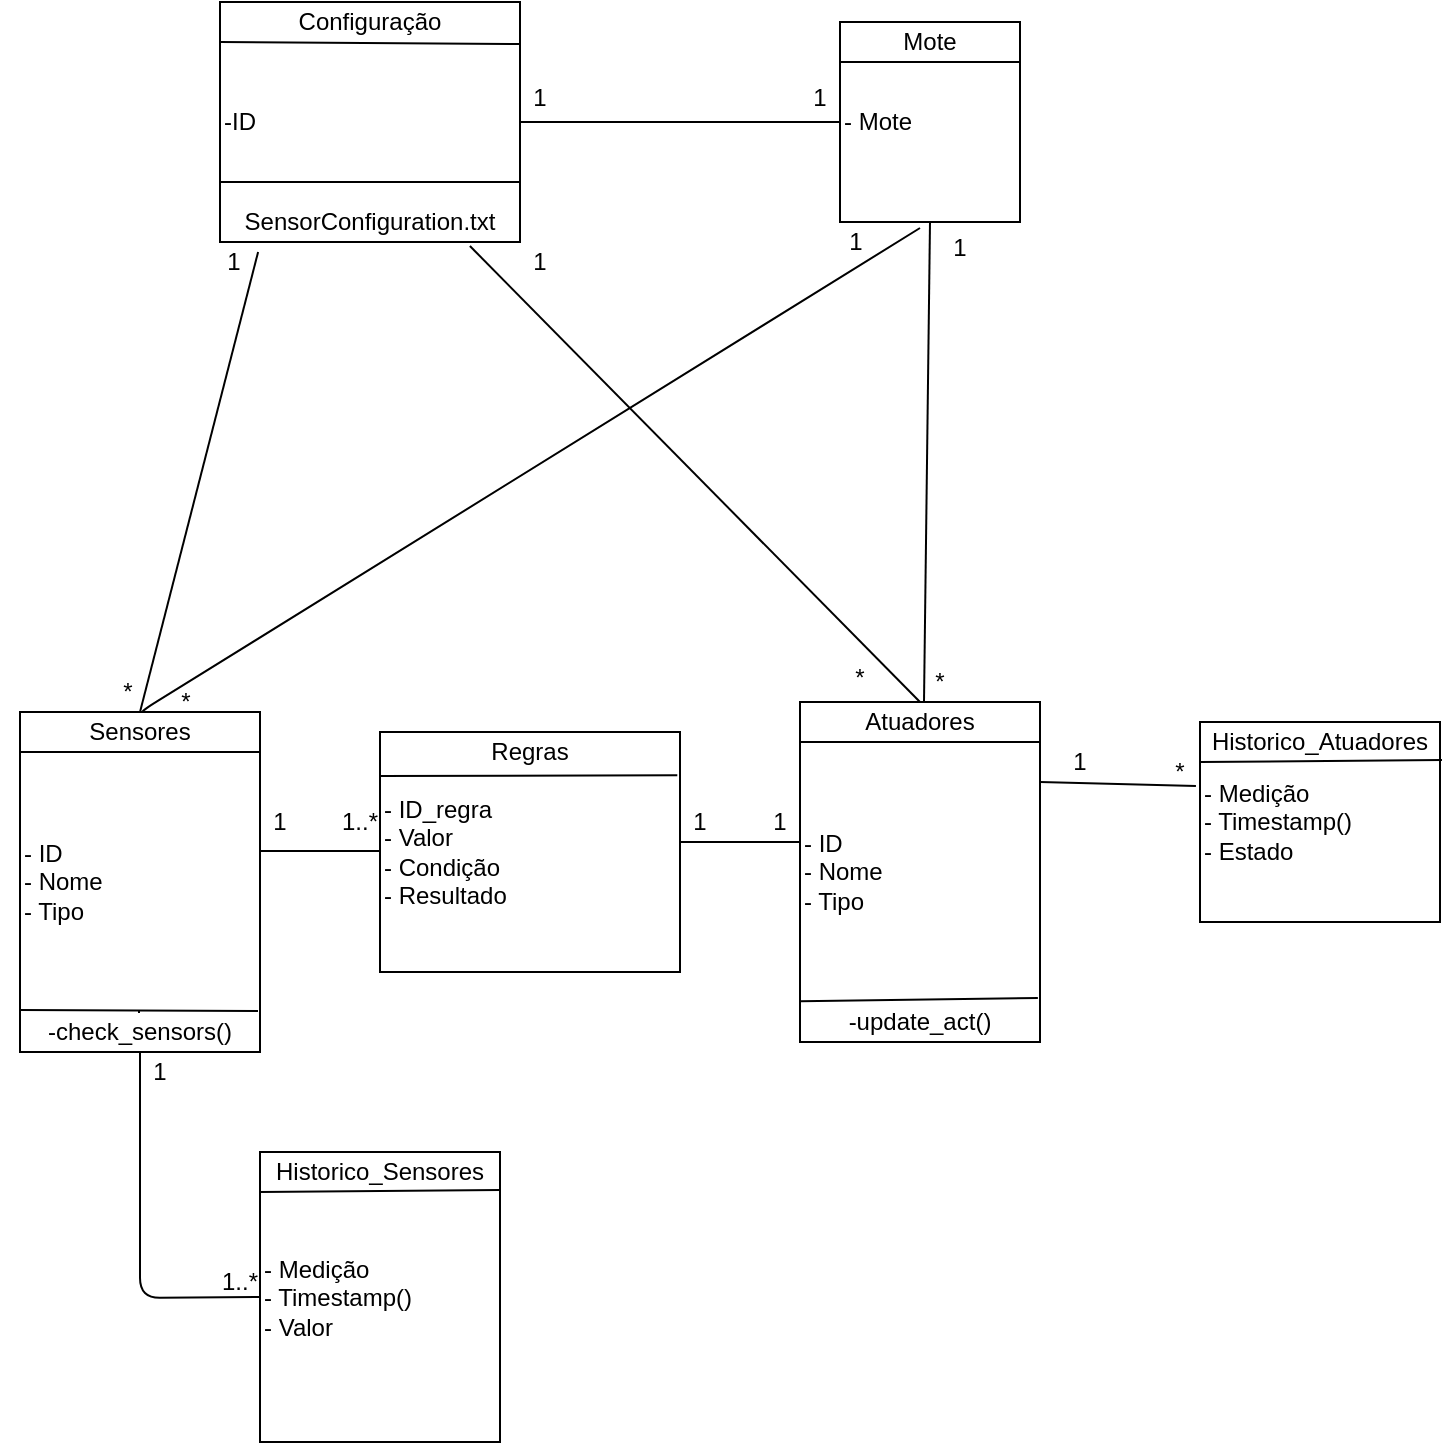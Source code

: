 <mxfile version="14.6.13" type="device"><diagram id="B9jX-i_lQpfi8xocM0i9" name="Page-1"><mxGraphModel dx="541" dy="922" grid="0" gridSize="10" guides="1" tooltips="1" connect="1" arrows="1" fold="1" page="1" pageScale="1" pageWidth="850" pageHeight="1100" background="#FFFFFF" math="0" shadow="0"><root><mxCell id="0"/><mxCell id="1" parent="0"/><mxCell id="Ift19RS7RKX26mfXYoJD-42" value="- ID&lt;br&gt;- Nome&lt;br&gt;- Tipo&lt;br&gt;" style="rounded=0;whiteSpace=wrap;html=1;align=left;" parent="1" vertex="1"><mxGeometry x="507" y="389" width="120" height="170" as="geometry"/></mxCell><mxCell id="Ift19RS7RKX26mfXYoJD-44" value="" style="endArrow=none;html=1;" parent="1" edge="1"><mxGeometry width="50" height="50" relative="1" as="geometry"><mxPoint x="507" y="409" as="sourcePoint"/><mxPoint x="627" y="409" as="targetPoint"/></mxGeometry></mxCell><mxCell id="Ift19RS7RKX26mfXYoJD-58" value="-update_act()" style="text;html=1;strokeColor=none;fillColor=none;align=center;verticalAlign=middle;whiteSpace=wrap;rounded=0;" parent="1" vertex="1"><mxGeometry x="497" y="539" width="140" height="20" as="geometry"/></mxCell><mxCell id="Ift19RS7RKX26mfXYoJD-60" value="" style="endArrow=none;html=1;entryX=0.921;entryY=-0.1;entryDx=0;entryDy=0;entryPerimeter=0;exitX=0;exitY=0.88;exitDx=0;exitDy=0;exitPerimeter=0;" parent="1" source="Ift19RS7RKX26mfXYoJD-42" target="Ift19RS7RKX26mfXYoJD-58" edge="1"><mxGeometry width="50" height="50" relative="1" as="geometry"><mxPoint x="507" y="468" as="sourcePoint"/><mxPoint x="607" y="468" as="targetPoint"/></mxGeometry></mxCell><mxCell id="Ift19RS7RKX26mfXYoJD-65" value="Atuadores" style="text;html=1;strokeColor=none;fillColor=none;align=center;verticalAlign=middle;whiteSpace=wrap;rounded=0;" parent="1" vertex="1"><mxGeometry x="507" y="389" width="120" height="20" as="geometry"/></mxCell><mxCell id="hGvqoa5CPk5iCnLJq5pF-12" value="- ID_regra&lt;br&gt;- Valor&lt;br&gt;- Condição&lt;br&gt;- Resultado" style="rounded=0;whiteSpace=wrap;html=1;align=left;" parent="1" vertex="1"><mxGeometry x="297" y="404" width="150" height="120" as="geometry"/></mxCell><mxCell id="hGvqoa5CPk5iCnLJq5pF-13" value="Regras" style="text;html=1;strokeColor=none;fillColor=none;align=center;verticalAlign=middle;whiteSpace=wrap;rounded=0;" parent="1" vertex="1"><mxGeometry x="307" y="404" width="130" height="20" as="geometry"/></mxCell><mxCell id="hGvqoa5CPk5iCnLJq5pF-14" value="" style="endArrow=none;html=1;entryX=0.991;entryY=0.18;entryDx=0;entryDy=0;entryPerimeter=0;" parent="1" target="hGvqoa5CPk5iCnLJq5pF-12" edge="1"><mxGeometry width="50" height="50" relative="1" as="geometry"><mxPoint x="297" y="426" as="sourcePoint"/><mxPoint x="387" y="424" as="targetPoint"/><Array as="points"/></mxGeometry></mxCell><mxCell id="hGvqoa5CPk5iCnLJq5pF-17" value="- ID&lt;br&gt;- Nome&lt;br&gt;- Tipo&lt;br&gt;" style="rounded=0;whiteSpace=wrap;html=1;align=left;" parent="1" vertex="1"><mxGeometry x="117" y="394" width="120" height="170" as="geometry"/></mxCell><mxCell id="hGvqoa5CPk5iCnLJq5pF-18" value="Sensores" style="text;html=1;strokeColor=none;fillColor=none;align=center;verticalAlign=middle;whiteSpace=wrap;rounded=0;" parent="1" vertex="1"><mxGeometry x="117" y="394" width="120" height="20" as="geometry"/></mxCell><mxCell id="hGvqoa5CPk5iCnLJq5pF-19" value="" style="endArrow=none;html=1;" parent="1" edge="1"><mxGeometry width="50" height="50" relative="1" as="geometry"><mxPoint x="117" y="414" as="sourcePoint"/><mxPoint x="237" y="414" as="targetPoint"/></mxGeometry></mxCell><mxCell id="hGvqoa5CPk5iCnLJq5pF-20" value="" style="endArrow=none;html=1;" parent="1" edge="1"><mxGeometry width="50" height="50" relative="1" as="geometry"><mxPoint x="117" y="543" as="sourcePoint"/><mxPoint x="236" y="543.5" as="targetPoint"/></mxGeometry></mxCell><mxCell id="hGvqoa5CPk5iCnLJq5pF-21" value="" style="endArrow=none;html=1;exitX=0.5;exitY=0;exitDx=0;exitDy=0;" parent="1" source="hGvqoa5CPk5iCnLJq5pF-22" edge="1"><mxGeometry width="50" height="50" relative="1" as="geometry"><mxPoint x="126" y="594" as="sourcePoint"/><mxPoint x="176" y="544" as="targetPoint"/></mxGeometry></mxCell><mxCell id="hGvqoa5CPk5iCnLJq5pF-22" value="-check_sensors()" style="text;html=1;strokeColor=none;fillColor=none;align=center;verticalAlign=middle;whiteSpace=wrap;rounded=0;" parent="1" vertex="1"><mxGeometry x="107" y="544" width="140" height="20" as="geometry"/></mxCell><mxCell id="hGvqoa5CPk5iCnLJq5pF-24" value="" style="endArrow=none;html=1;entryX=0;entryY=0.497;entryDx=0;entryDy=0;entryPerimeter=0;" parent="1" edge="1"><mxGeometry width="50" height="50" relative="1" as="geometry"><mxPoint x="237" y="463.51" as="sourcePoint"/><mxPoint x="297" y="463.5" as="targetPoint"/></mxGeometry></mxCell><mxCell id="hGvqoa5CPk5iCnLJq5pF-25" value="" style="endArrow=none;html=1;entryX=0;entryY=0.497;entryDx=0;entryDy=0;entryPerimeter=0;" parent="1" edge="1"><mxGeometry width="50" height="50" relative="1" as="geometry"><mxPoint x="447" y="459.01" as="sourcePoint"/><mxPoint x="507" y="459" as="targetPoint"/></mxGeometry></mxCell><mxCell id="hGvqoa5CPk5iCnLJq5pF-27" value="- Medição&lt;br&gt;- Timestamp()&lt;br&gt;- Estado" style="rounded=0;whiteSpace=wrap;html=1;align=left;" parent="1" vertex="1"><mxGeometry x="707" y="399" width="120" height="100" as="geometry"/></mxCell><mxCell id="hGvqoa5CPk5iCnLJq5pF-28" value="Historico_Atuadores" style="text;html=1;strokeColor=none;fillColor=none;align=center;verticalAlign=middle;whiteSpace=wrap;rounded=0;" parent="1" vertex="1"><mxGeometry x="717" y="399" width="100" height="20" as="geometry"/></mxCell><mxCell id="hGvqoa5CPk5iCnLJq5pF-29" value="" style="endArrow=none;html=1;entryX=1.008;entryY=0.19;entryDx=0;entryDy=0;entryPerimeter=0;" parent="1" target="hGvqoa5CPk5iCnLJq5pF-27" edge="1"><mxGeometry width="50" height="50" relative="1" as="geometry"><mxPoint x="707" y="419" as="sourcePoint"/><mxPoint x="797" y="419" as="targetPoint"/><Array as="points"><mxPoint x="707" y="419"/></Array></mxGeometry></mxCell><mxCell id="hGvqoa5CPk5iCnLJq5pF-33" value="- Medição&lt;br&gt;- Timestamp()&lt;br&gt;- Valor" style="rounded=0;whiteSpace=wrap;html=1;align=left;" parent="1" vertex="1"><mxGeometry x="237" y="614" width="120" height="145" as="geometry"/></mxCell><mxCell id="hGvqoa5CPk5iCnLJq5pF-34" value="Historico_Sensores" style="text;html=1;strokeColor=none;fillColor=none;align=center;verticalAlign=middle;whiteSpace=wrap;rounded=0;" parent="1" vertex="1"><mxGeometry x="247" y="614" width="100" height="20" as="geometry"/></mxCell><mxCell id="hGvqoa5CPk5iCnLJq5pF-35" value="" style="endArrow=none;html=1;" parent="1" edge="1"><mxGeometry width="50" height="50" relative="1" as="geometry"><mxPoint x="237" y="634" as="sourcePoint"/><mxPoint x="357" y="633" as="targetPoint"/><Array as="points"><mxPoint x="237" y="634"/></Array></mxGeometry></mxCell><mxCell id="hGvqoa5CPk5iCnLJq5pF-36" value="" style="endArrow=none;html=1;entryX=0.5;entryY=1;entryDx=0;entryDy=0;exitX=0;exitY=0.5;exitDx=0;exitDy=0;" parent="1" source="hGvqoa5CPk5iCnLJq5pF-33" target="hGvqoa5CPk5iCnLJq5pF-22" edge="1"><mxGeometry width="50" height="50" relative="1" as="geometry"><mxPoint x="97" y="674" as="sourcePoint"/><mxPoint x="147" y="624" as="targetPoint"/><Array as="points"><mxPoint x="177" y="687"/></Array></mxGeometry></mxCell><mxCell id="hGvqoa5CPk5iCnLJq5pF-38" value="-ID" style="rounded=0;whiteSpace=wrap;html=1;align=left;" parent="1" vertex="1"><mxGeometry x="217" y="39" width="150" height="120" as="geometry"/></mxCell><mxCell id="hGvqoa5CPk5iCnLJq5pF-39" value="Configuração" style="text;html=1;strokeColor=none;fillColor=none;align=center;verticalAlign=middle;whiteSpace=wrap;rounded=0;" parent="1" vertex="1"><mxGeometry x="227" y="39" width="130" height="20" as="geometry"/></mxCell><mxCell id="hGvqoa5CPk5iCnLJq5pF-40" value="" style="endArrow=none;html=1;" parent="1" edge="1"><mxGeometry width="50" height="50" relative="1" as="geometry"><mxPoint x="217" y="59" as="sourcePoint"/><mxPoint x="367" y="60" as="targetPoint"/><Array as="points"/></mxGeometry></mxCell><mxCell id="hGvqoa5CPk5iCnLJq5pF-41" value="" style="endArrow=none;html=1;entryX=1;entryY=0.75;entryDx=0;entryDy=0;" parent="1" target="hGvqoa5CPk5iCnLJq5pF-38" edge="1"><mxGeometry width="50" height="50" relative="1" as="geometry"><mxPoint x="217" y="129" as="sourcePoint"/><mxPoint x="312" y="128.5" as="targetPoint"/></mxGeometry></mxCell><mxCell id="hGvqoa5CPk5iCnLJq5pF-42" value="SensorConfiguration.txt" style="text;html=1;strokeColor=none;fillColor=none;align=center;verticalAlign=middle;whiteSpace=wrap;rounded=0;" parent="1" vertex="1"><mxGeometry x="217" y="139" width="150" height="20" as="geometry"/></mxCell><mxCell id="hGvqoa5CPk5iCnLJq5pF-43" value="" style="endArrow=none;html=1;entryX=-0.017;entryY=0.32;entryDx=0;entryDy=0;entryPerimeter=0;" parent="1" target="hGvqoa5CPk5iCnLJq5pF-27" edge="1"><mxGeometry width="50" height="50" relative="1" as="geometry"><mxPoint x="627" y="429" as="sourcePoint"/><mxPoint x="697" y="429" as="targetPoint"/></mxGeometry></mxCell><mxCell id="hGvqoa5CPk5iCnLJq5pF-45" value="" style="endArrow=none;html=1;exitX=0.5;exitY=0;exitDx=0;exitDy=0;entryX=0.127;entryY=1.25;entryDx=0;entryDy=0;entryPerimeter=0;" parent="1" source="hGvqoa5CPk5iCnLJq5pF-18" target="hGvqoa5CPk5iCnLJq5pF-42" edge="1"><mxGeometry width="50" height="50" relative="1" as="geometry"><mxPoint x="187" y="229" as="sourcePoint"/><mxPoint x="237" y="179" as="targetPoint"/></mxGeometry></mxCell><mxCell id="hGvqoa5CPk5iCnLJq5pF-46" value="" style="endArrow=none;html=1;exitX=0.833;exitY=1.1;exitDx=0;exitDy=0;exitPerimeter=0;entryX=0.5;entryY=0;entryDx=0;entryDy=0;" parent="1" source="hGvqoa5CPk5iCnLJq5pF-42" target="Ift19RS7RKX26mfXYoJD-65" edge="1"><mxGeometry width="50" height="50" relative="1" as="geometry"><mxPoint x="327" y="379" as="sourcePoint"/><mxPoint x="377" y="329" as="targetPoint"/></mxGeometry></mxCell><mxCell id="ntc02BLxjNRF-b-MgKik-8" value="1" style="text;html=1;strokeColor=none;fillColor=none;align=center;verticalAlign=middle;whiteSpace=wrap;rounded=0;" parent="1" vertex="1"><mxGeometry x="167" y="564" width="40" height="20" as="geometry"/></mxCell><mxCell id="ntc02BLxjNRF-b-MgKik-9" value="1..*" style="text;html=1;strokeColor=none;fillColor=none;align=center;verticalAlign=middle;whiteSpace=wrap;rounded=0;" parent="1" vertex="1"><mxGeometry x="207" y="669" width="40" height="20" as="geometry"/></mxCell><mxCell id="ntc02BLxjNRF-b-MgKik-13" value="1" style="text;html=1;strokeColor=none;fillColor=none;align=center;verticalAlign=middle;whiteSpace=wrap;rounded=0;" parent="1" vertex="1"><mxGeometry x="227" y="439" width="40" height="20" as="geometry"/></mxCell><mxCell id="ntc02BLxjNRF-b-MgKik-14" value="1..*" style="text;html=1;strokeColor=none;fillColor=none;align=center;verticalAlign=middle;whiteSpace=wrap;rounded=0;" parent="1" vertex="1"><mxGeometry x="267" y="439" width="40" height="20" as="geometry"/></mxCell><mxCell id="ntc02BLxjNRF-b-MgKik-15" value="1" style="text;html=1;strokeColor=none;fillColor=none;align=center;verticalAlign=middle;whiteSpace=wrap;rounded=0;" parent="1" vertex="1"><mxGeometry x="437" y="439" width="40" height="20" as="geometry"/></mxCell><mxCell id="ntc02BLxjNRF-b-MgKik-16" value="1" style="text;html=1;strokeColor=none;fillColor=none;align=center;verticalAlign=middle;whiteSpace=wrap;rounded=0;" parent="1" vertex="1"><mxGeometry x="477" y="439" width="40" height="20" as="geometry"/></mxCell><mxCell id="ntc02BLxjNRF-b-MgKik-17" value="1" style="text;html=1;strokeColor=none;fillColor=none;align=center;verticalAlign=middle;whiteSpace=wrap;rounded=0;" parent="1" vertex="1"><mxGeometry x="627" y="409" width="40" height="20" as="geometry"/></mxCell><mxCell id="ntc02BLxjNRF-b-MgKik-18" value="*" style="text;html=1;strokeColor=none;fillColor=none;align=center;verticalAlign=middle;whiteSpace=wrap;rounded=0;" parent="1" vertex="1"><mxGeometry x="677" y="414" width="40" height="20" as="geometry"/></mxCell><mxCell id="ntc02BLxjNRF-b-MgKik-20" value="1" style="text;html=1;strokeColor=none;fillColor=none;align=center;verticalAlign=middle;whiteSpace=wrap;rounded=0;" parent="1" vertex="1"><mxGeometry x="357" y="159" width="40" height="20" as="geometry"/></mxCell><mxCell id="ntc02BLxjNRF-b-MgKik-21" value="1" style="text;html=1;strokeColor=none;fillColor=none;align=center;verticalAlign=middle;whiteSpace=wrap;rounded=0;" parent="1" vertex="1"><mxGeometry x="204" y="159" width="40" height="20" as="geometry"/></mxCell><mxCell id="ntc02BLxjNRF-b-MgKik-23" value="*" style="text;html=1;strokeColor=none;fillColor=none;align=center;verticalAlign=middle;whiteSpace=wrap;rounded=0;" parent="1" vertex="1"><mxGeometry x="180" y="379" width="40" height="20" as="geometry"/></mxCell><mxCell id="79RO1bCvutJOZ0n_5iE3-1" value="- Mote" style="rounded=0;whiteSpace=wrap;html=1;align=left;" vertex="1" parent="1"><mxGeometry x="527" y="49" width="90" height="100" as="geometry"/></mxCell><mxCell id="79RO1bCvutJOZ0n_5iE3-2" value="Mote" style="text;html=1;strokeColor=none;fillColor=none;align=center;verticalAlign=middle;whiteSpace=wrap;rounded=0;" vertex="1" parent="1"><mxGeometry x="537" y="49" width="70" height="20" as="geometry"/></mxCell><mxCell id="79RO1bCvutJOZ0n_5iE3-3" value="" style="endArrow=none;html=1;" edge="1" parent="1"><mxGeometry width="50" height="50" relative="1" as="geometry"><mxPoint x="527" y="69" as="sourcePoint"/><mxPoint x="617" y="69" as="targetPoint"/><Array as="points"><mxPoint x="527" y="69"/></Array></mxGeometry></mxCell><mxCell id="79RO1bCvutJOZ0n_5iE3-5" value="" style="endArrow=none;html=1;exitX=0.5;exitY=1;exitDx=0;exitDy=0;entryX=0.5;entryY=1;entryDx=0;entryDy=0;" edge="1" parent="1" source="79RO1bCvutJOZ0n_5iE3-1"><mxGeometry width="50" height="50" relative="1" as="geometry"><mxPoint x="351.95" y="171" as="sourcePoint"/><mxPoint x="569" y="389" as="targetPoint"/></mxGeometry></mxCell><mxCell id="79RO1bCvutJOZ0n_5iE3-7" value="*" style="text;html=1;strokeColor=none;fillColor=none;align=center;verticalAlign=middle;whiteSpace=wrap;rounded=0;" vertex="1" parent="1"><mxGeometry x="517" y="367" width="40" height="20" as="geometry"/></mxCell><mxCell id="79RO1bCvutJOZ0n_5iE3-8" value="1" style="text;html=1;strokeColor=none;fillColor=none;align=center;verticalAlign=middle;whiteSpace=wrap;rounded=0;" vertex="1" parent="1"><mxGeometry x="567" y="152" width="40" height="20" as="geometry"/></mxCell><mxCell id="79RO1bCvutJOZ0n_5iE3-9" value="" style="endArrow=none;html=1;exitX=0;exitY=0;exitDx=0;exitDy=0;entryX=0;entryY=0.75;entryDx=0;entryDy=0;" edge="1" parent="1" source="79RO1bCvutJOZ0n_5iE3-8" target="ntc02BLxjNRF-b-MgKik-23"><mxGeometry width="50" height="50" relative="1" as="geometry"><mxPoint x="407" y="101" as="sourcePoint"/><mxPoint x="402" y="341" as="targetPoint"/><Array as="points"><mxPoint x="177" y="394"/></Array></mxGeometry></mxCell><mxCell id="79RO1bCvutJOZ0n_5iE3-10" value="1" style="text;html=1;strokeColor=none;fillColor=none;align=center;verticalAlign=middle;whiteSpace=wrap;rounded=0;" vertex="1" parent="1"><mxGeometry x="515" y="149" width="40" height="20" as="geometry"/></mxCell><mxCell id="79RO1bCvutJOZ0n_5iE3-11" value="*" style="text;html=1;strokeColor=none;fillColor=none;align=center;verticalAlign=middle;whiteSpace=wrap;rounded=0;" vertex="1" parent="1"><mxGeometry x="151" y="374" width="40" height="20" as="geometry"/></mxCell><mxCell id="79RO1bCvutJOZ0n_5iE3-12" value="*" style="text;html=1;strokeColor=none;fillColor=none;align=center;verticalAlign=middle;whiteSpace=wrap;rounded=0;" vertex="1" parent="1"><mxGeometry x="557" y="369" width="40" height="20" as="geometry"/></mxCell><mxCell id="79RO1bCvutJOZ0n_5iE3-15" value="" style="endArrow=none;html=1;exitX=1;exitY=0.5;exitDx=0;exitDy=0;entryX=0;entryY=0.5;entryDx=0;entryDy=0;" edge="1" parent="1" source="hGvqoa5CPk5iCnLJq5pF-38" target="79RO1bCvutJOZ0n_5iE3-1"><mxGeometry width="50" height="50" relative="1" as="geometry"><mxPoint x="467.48" y="325.0" as="sourcePoint"/><mxPoint x="526.53" y="95.0" as="targetPoint"/></mxGeometry></mxCell><mxCell id="79RO1bCvutJOZ0n_5iE3-16" value="1" style="text;html=1;strokeColor=none;fillColor=none;align=center;verticalAlign=middle;whiteSpace=wrap;rounded=0;" vertex="1" parent="1"><mxGeometry x="357" y="77" width="40" height="20" as="geometry"/></mxCell><mxCell id="79RO1bCvutJOZ0n_5iE3-18" value="1" style="text;html=1;strokeColor=none;fillColor=none;align=center;verticalAlign=middle;whiteSpace=wrap;rounded=0;" vertex="1" parent="1"><mxGeometry x="497" y="77" width="40" height="20" as="geometry"/></mxCell></root></mxGraphModel></diagram></mxfile>